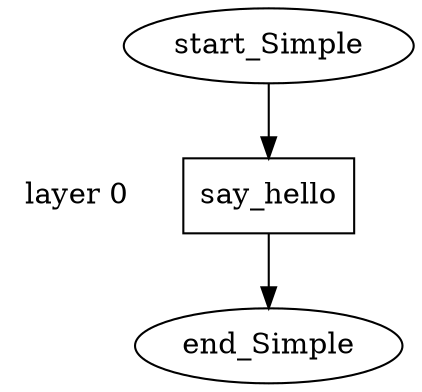 digraph state_graph {
	rankdir=TB;
	size="8,5;"
	
	/* Layers */
	layer_0 [shape=plaintext, label="layer 0"];
	layer_0_b [style=invis, shape=point];
	layer_0_a [style=invis, shape=point];
	layer_0_b -> layer_0 [style=invis];
	layer_0 -> layer_0_a [style=invis];
	
	/* States */
	Simple_end_Simple [label = "end_Simple"]
	Simple_start_Simple [label = "start_Simple"]
	
	/* Functions */
	Simple_say_hello_start_Simple_end_Simple [label = "say_hello", shape = rect]
	
	/* Message types */
	
	/* Transitions */
	Simple_start_Simple -> Simple_say_hello_start_Simple_end_Simple;
	Simple_say_hello_start_Simple_end_Simple -> Simple_end_Simple;
	
	/* Communications */
	{ rank=same; layer_0;  Simple_say_hello_start_Simple_end_Simple; }
	{ rank=same; layer_0_b; }
	{ rank=same; layer_0_a; }
}
